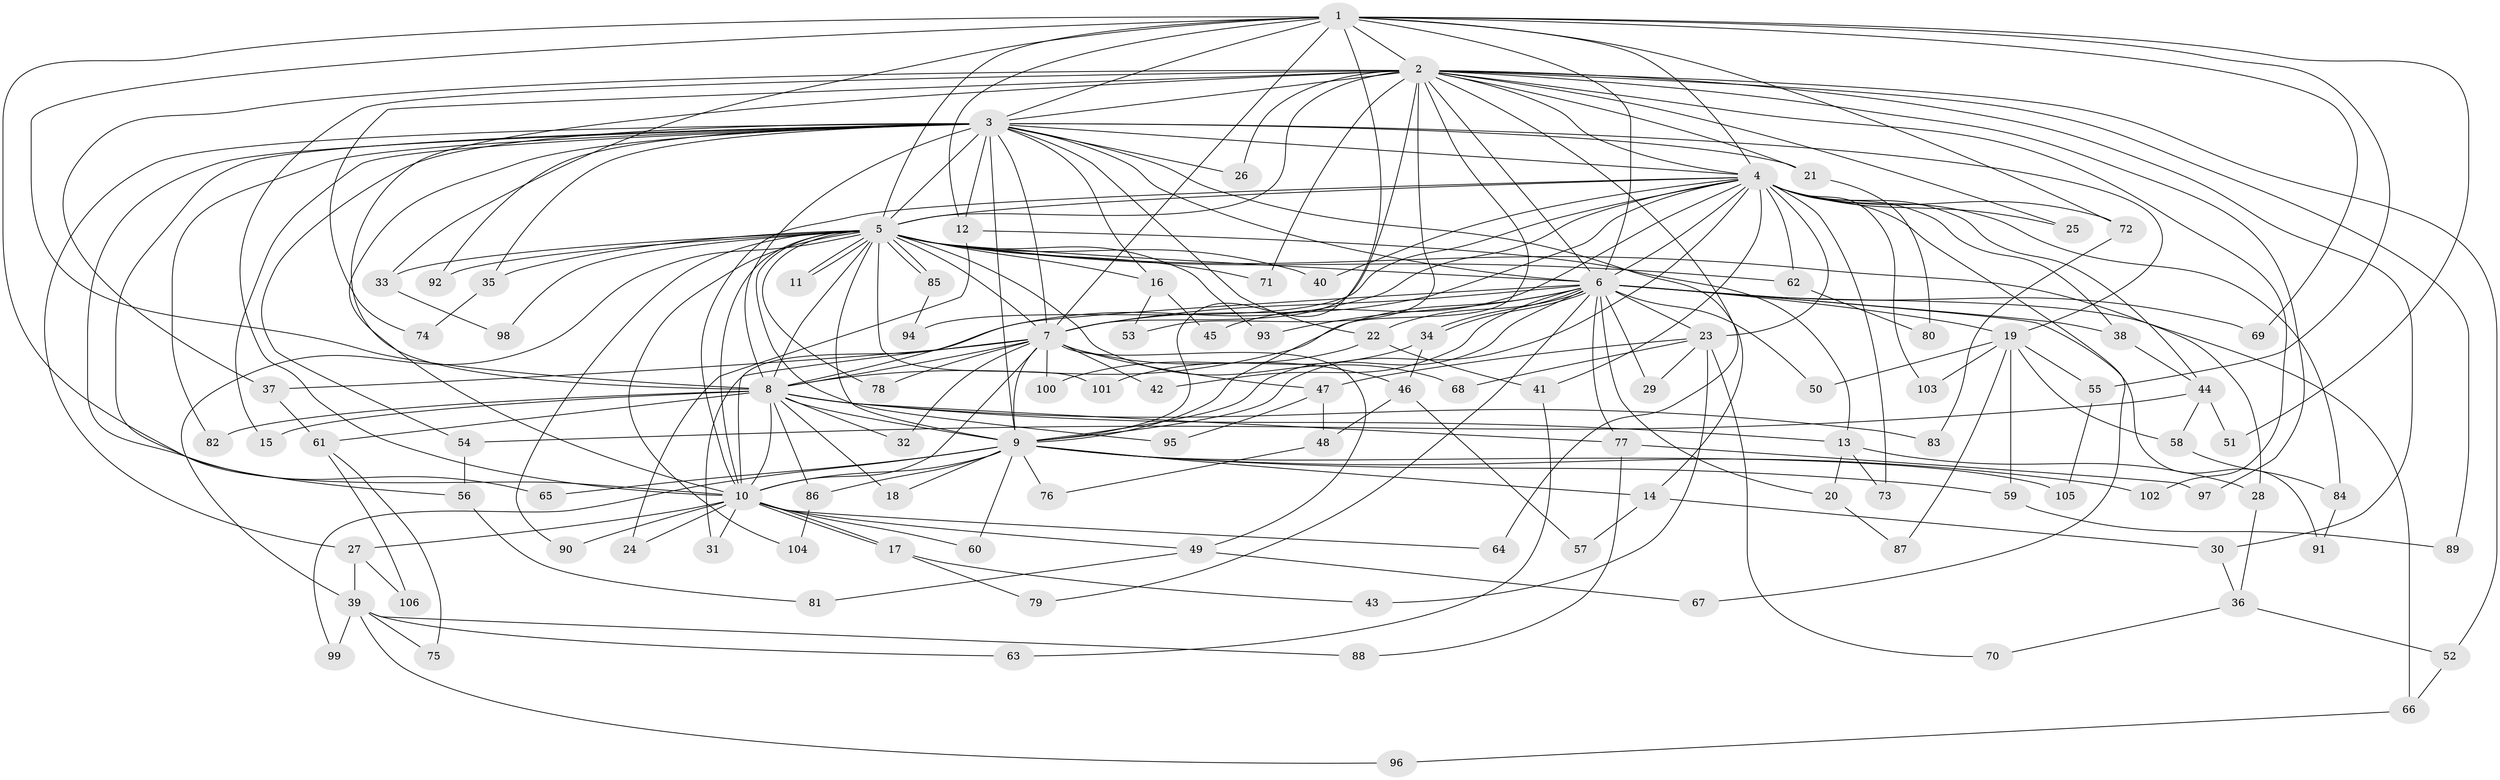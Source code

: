 // coarse degree distribution, {13: 0.022727272727272728, 19: 0.022727272727272728, 18: 0.06818181818181818, 3: 0.25, 5: 0.09090909090909091, 4: 0.20454545454545456, 12: 0.022727272727272728, 2: 0.13636363636363635, 14: 0.022727272727272728, 6: 0.045454545454545456, 17: 0.022727272727272728, 8: 0.022727272727272728, 1: 0.022727272727272728, 22: 0.022727272727272728, 7: 0.022727272727272728}
// Generated by graph-tools (version 1.1) at 2025/36/03/04/25 23:36:35]
// undirected, 106 vertices, 237 edges
graph export_dot {
  node [color=gray90,style=filled];
  1;
  2;
  3;
  4;
  5;
  6;
  7;
  8;
  9;
  10;
  11;
  12;
  13;
  14;
  15;
  16;
  17;
  18;
  19;
  20;
  21;
  22;
  23;
  24;
  25;
  26;
  27;
  28;
  29;
  30;
  31;
  32;
  33;
  34;
  35;
  36;
  37;
  38;
  39;
  40;
  41;
  42;
  43;
  44;
  45;
  46;
  47;
  48;
  49;
  50;
  51;
  52;
  53;
  54;
  55;
  56;
  57;
  58;
  59;
  60;
  61;
  62;
  63;
  64;
  65;
  66;
  67;
  68;
  69;
  70;
  71;
  72;
  73;
  74;
  75;
  76;
  77;
  78;
  79;
  80;
  81;
  82;
  83;
  84;
  85;
  86;
  87;
  88;
  89;
  90;
  91;
  92;
  93;
  94;
  95;
  96;
  97;
  98;
  99;
  100;
  101;
  102;
  103;
  104;
  105;
  106;
  1 -- 2;
  1 -- 3;
  1 -- 4;
  1 -- 5;
  1 -- 6;
  1 -- 7;
  1 -- 8;
  1 -- 9;
  1 -- 10;
  1 -- 12;
  1 -- 33;
  1 -- 51;
  1 -- 55;
  1 -- 69;
  1 -- 72;
  2 -- 3;
  2 -- 4;
  2 -- 5;
  2 -- 6;
  2 -- 7;
  2 -- 8;
  2 -- 9;
  2 -- 10;
  2 -- 21;
  2 -- 25;
  2 -- 26;
  2 -- 30;
  2 -- 37;
  2 -- 52;
  2 -- 53;
  2 -- 64;
  2 -- 71;
  2 -- 74;
  2 -- 89;
  2 -- 97;
  2 -- 102;
  3 -- 4;
  3 -- 5;
  3 -- 6;
  3 -- 7;
  3 -- 8;
  3 -- 9;
  3 -- 10;
  3 -- 12;
  3 -- 14;
  3 -- 15;
  3 -- 16;
  3 -- 19;
  3 -- 21;
  3 -- 22;
  3 -- 26;
  3 -- 27;
  3 -- 35;
  3 -- 54;
  3 -- 56;
  3 -- 65;
  3 -- 82;
  3 -- 92;
  4 -- 5;
  4 -- 6;
  4 -- 7;
  4 -- 8;
  4 -- 9;
  4 -- 10;
  4 -- 23;
  4 -- 25;
  4 -- 38;
  4 -- 40;
  4 -- 41;
  4 -- 44;
  4 -- 45;
  4 -- 62;
  4 -- 67;
  4 -- 72;
  4 -- 73;
  4 -- 84;
  4 -- 94;
  4 -- 103;
  5 -- 6;
  5 -- 7;
  5 -- 8;
  5 -- 9;
  5 -- 10;
  5 -- 11;
  5 -- 11;
  5 -- 16;
  5 -- 28;
  5 -- 33;
  5 -- 35;
  5 -- 39;
  5 -- 40;
  5 -- 62;
  5 -- 68;
  5 -- 71;
  5 -- 78;
  5 -- 85;
  5 -- 85;
  5 -- 90;
  5 -- 92;
  5 -- 93;
  5 -- 95;
  5 -- 98;
  5 -- 101;
  5 -- 104;
  6 -- 7;
  6 -- 8;
  6 -- 9;
  6 -- 10;
  6 -- 19;
  6 -- 20;
  6 -- 22;
  6 -- 23;
  6 -- 29;
  6 -- 34;
  6 -- 34;
  6 -- 38;
  6 -- 42;
  6 -- 50;
  6 -- 66;
  6 -- 69;
  6 -- 77;
  6 -- 79;
  6 -- 91;
  6 -- 93;
  7 -- 8;
  7 -- 9;
  7 -- 10;
  7 -- 31;
  7 -- 32;
  7 -- 37;
  7 -- 42;
  7 -- 46;
  7 -- 47;
  7 -- 49;
  7 -- 78;
  7 -- 100;
  8 -- 9;
  8 -- 10;
  8 -- 13;
  8 -- 15;
  8 -- 18;
  8 -- 32;
  8 -- 61;
  8 -- 77;
  8 -- 82;
  8 -- 83;
  8 -- 86;
  9 -- 10;
  9 -- 14;
  9 -- 18;
  9 -- 59;
  9 -- 60;
  9 -- 65;
  9 -- 76;
  9 -- 86;
  9 -- 99;
  9 -- 102;
  9 -- 105;
  10 -- 17;
  10 -- 17;
  10 -- 24;
  10 -- 27;
  10 -- 31;
  10 -- 49;
  10 -- 60;
  10 -- 64;
  10 -- 90;
  12 -- 13;
  12 -- 24;
  13 -- 20;
  13 -- 28;
  13 -- 73;
  14 -- 30;
  14 -- 57;
  16 -- 45;
  16 -- 53;
  17 -- 43;
  17 -- 79;
  19 -- 50;
  19 -- 55;
  19 -- 58;
  19 -- 59;
  19 -- 87;
  19 -- 103;
  20 -- 87;
  21 -- 80;
  22 -- 41;
  22 -- 100;
  23 -- 29;
  23 -- 43;
  23 -- 47;
  23 -- 68;
  23 -- 70;
  27 -- 39;
  27 -- 106;
  28 -- 36;
  30 -- 36;
  33 -- 98;
  34 -- 46;
  34 -- 101;
  35 -- 74;
  36 -- 52;
  36 -- 70;
  37 -- 61;
  38 -- 44;
  39 -- 63;
  39 -- 75;
  39 -- 88;
  39 -- 96;
  39 -- 99;
  41 -- 63;
  44 -- 51;
  44 -- 54;
  44 -- 58;
  46 -- 48;
  46 -- 57;
  47 -- 48;
  47 -- 95;
  48 -- 76;
  49 -- 67;
  49 -- 81;
  52 -- 66;
  54 -- 56;
  55 -- 105;
  56 -- 81;
  58 -- 84;
  59 -- 89;
  61 -- 75;
  61 -- 106;
  62 -- 80;
  66 -- 96;
  72 -- 83;
  77 -- 88;
  77 -- 97;
  84 -- 91;
  85 -- 94;
  86 -- 104;
}

